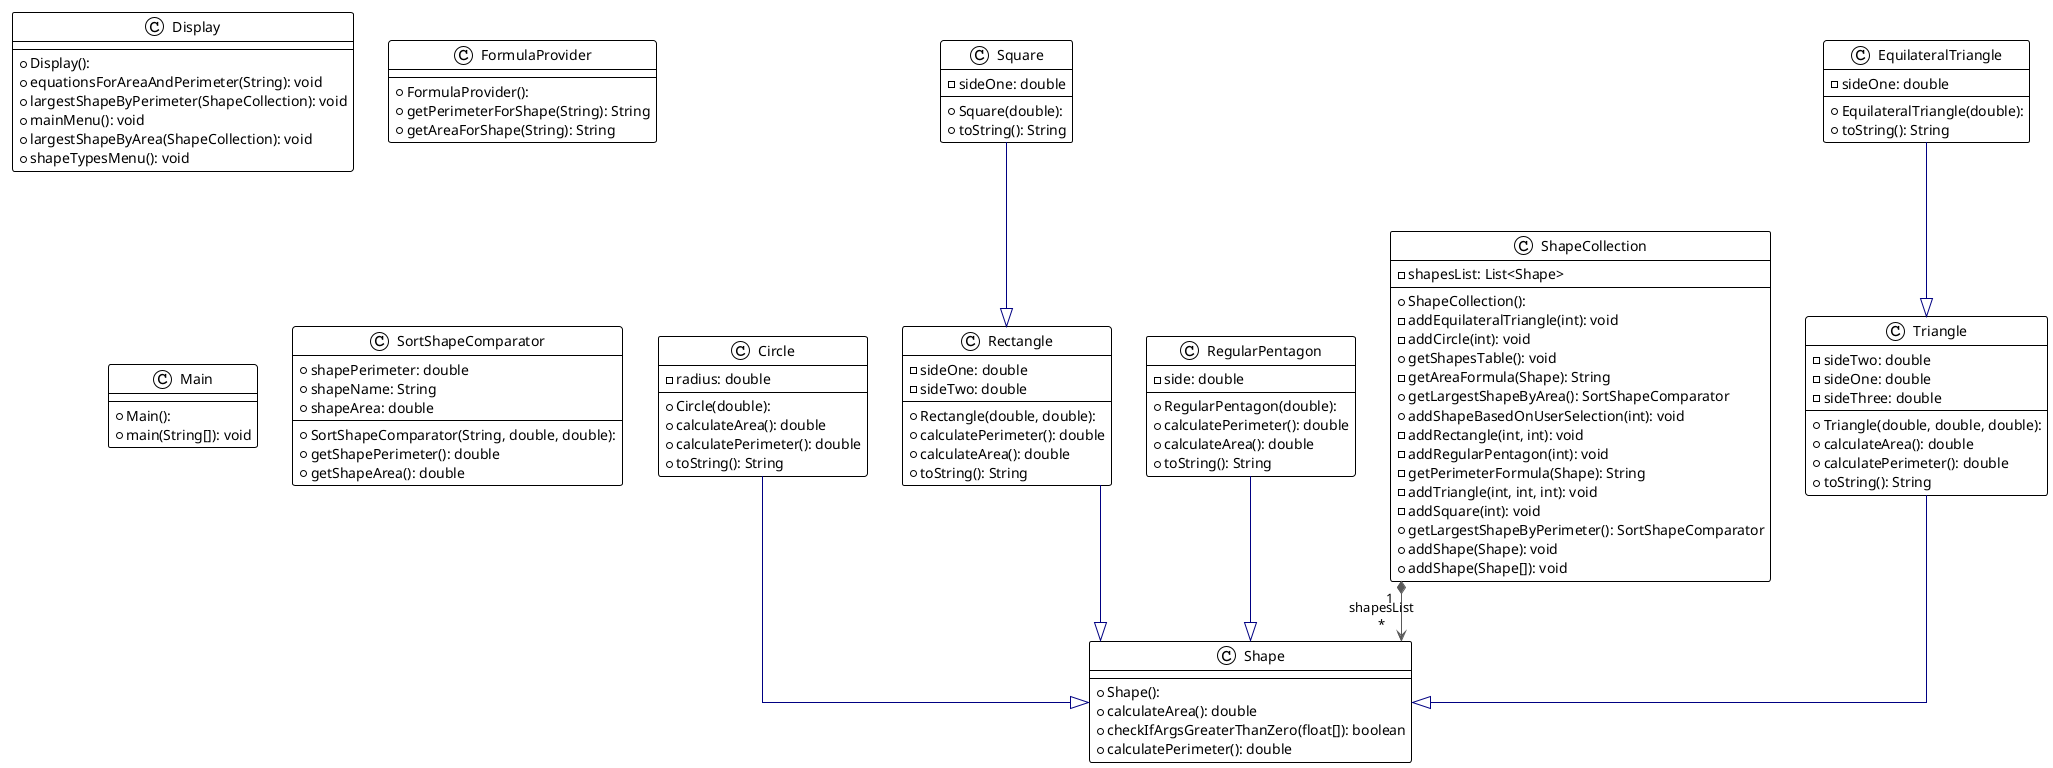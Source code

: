 @startuml

!theme plain
top to bottom direction
skinparam linetype ortho

class Circle {
  + Circle(double): 
  - radius: double
  + calculateArea(): double
  + calculatePerimeter(): double
  + toString(): String
}
class Display {
  + Display(): 
  + equationsForAreaAndPerimeter(String): void
  + largestShapeByPerimeter(ShapeCollection): void
  + mainMenu(): void
  + largestShapeByArea(ShapeCollection): void
  + shapeTypesMenu(): void
}
class EquilateralTriangle {
  + EquilateralTriangle(double): 
  - sideOne: double
  + toString(): String
}
class FormulaProvider {
  + FormulaProvider(): 
  + getPerimeterForShape(String): String
  + getAreaForShape(String): String
}
class Main {
  + Main(): 
  + main(String[]): void
}
class Rectangle {
  + Rectangle(double, double): 
  - sideOne: double
  - sideTwo: double
  + calculatePerimeter(): double
  + calculateArea(): double
  + toString(): String
}
class RegularPentagon {
  + RegularPentagon(double): 
  - side: double
  + calculatePerimeter(): double
  + calculateArea(): double
  + toString(): String
}
class Shape {
  + Shape(): 
  + calculateArea(): double
  + checkIfArgsGreaterThanZero(float[]): boolean
  + calculatePerimeter(): double
}
class ShapeCollection {
  + ShapeCollection(): 
  - shapesList: List<Shape>
  - addEquilateralTriangle(int): void
  - addCircle(int): void
  + getShapesTable(): void
  - getAreaFormula(Shape): String
  + getLargestShapeByArea(): SortShapeComparator
  + addShapeBasedOnUserSelection(int): void
  - addRectangle(int, int): void
  - addRegularPentagon(int): void
  - getPerimeterFormula(Shape): String
  - addTriangle(int, int, int): void
  - addSquare(int): void
  + getLargestShapeByPerimeter(): SortShapeComparator
  + addShape(Shape): void
  + addShape(Shape[]): void
}
class SortShapeComparator {
  + SortShapeComparator(String, double, double): 
  + shapePerimeter: double
  + shapeName: String
  + shapeArea: double
  + getShapePerimeter(): double
  + getShapeArea(): double
}
class Square {
  + Square(double): 
  - sideOne: double
  + toString(): String
}
class Triangle {
  + Triangle(double, double, double): 
  - sideTwo: double
  - sideOne: double
  - sideThree: double
  + calculateArea(): double
  + calculatePerimeter(): double
  + toString(): String
}

Circle               -[#000082,plain]-^  Shape               
EquilateralTriangle  -[#000082,plain]-^  Triangle            
Rectangle            -[#000082,plain]-^  Shape               
RegularPentagon      -[#000082,plain]-^  Shape               
ShapeCollection     "1" *-[#595959,plain]-> "shapesList\n*" Shape               
Square               -[#000082,plain]-^  Rectangle           
Triangle             -[#000082,plain]-^  Shape               
@enduml
